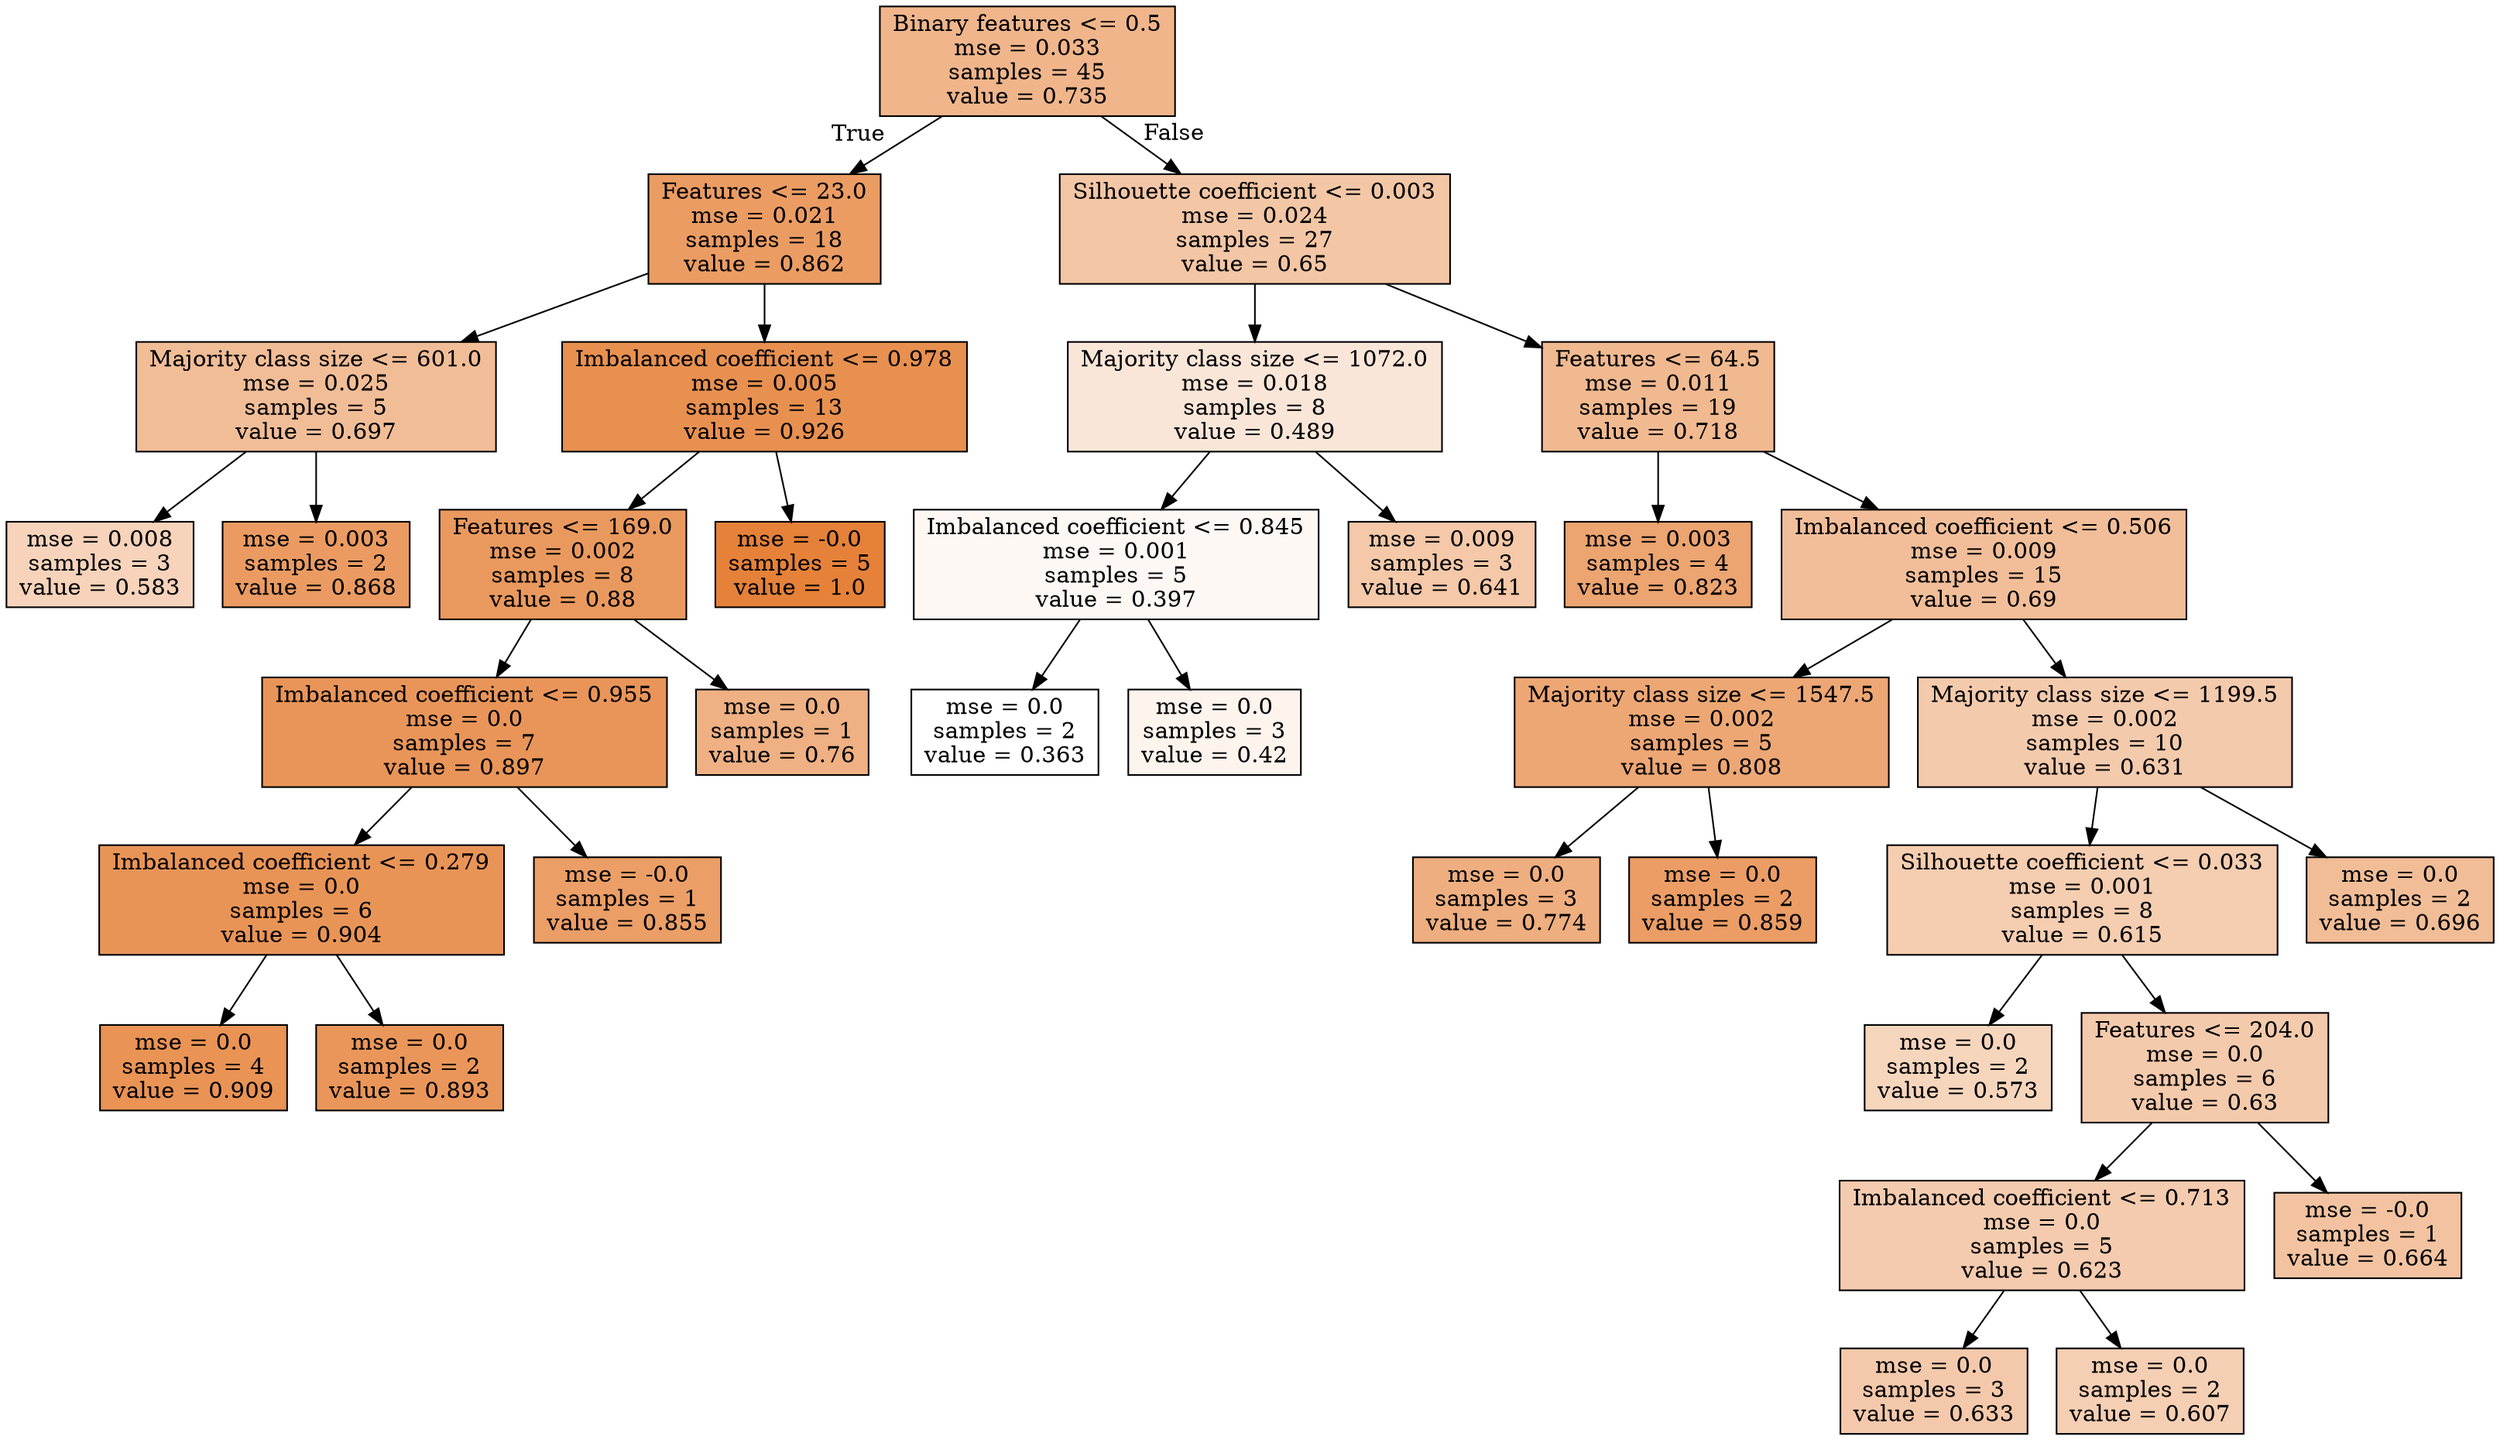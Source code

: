 digraph Tree {
node [shape=box, style="filled", color="black"] ;
0 [label="Binary features <= 0.5\nmse = 0.033\nsamples = 45\nvalue = 0.735", fillcolor="#e5813995"] ;
1 [label="Features <= 23.0\nmse = 0.021\nsamples = 18\nvalue = 0.862", fillcolor="#e58139c8"] ;
0 -> 1 [labeldistance=2.5, labelangle=45, headlabel="True"] ;
2 [label="Majority class size <= 601.0\nmse = 0.025\nsamples = 5\nvalue = 0.697", fillcolor="#e5813986"] ;
1 -> 2 ;
3 [label="mse = 0.008\nsamples = 3\nvalue = 0.583", fillcolor="#e5813958"] ;
2 -> 3 ;
4 [label="mse = 0.003\nsamples = 2\nvalue = 0.868", fillcolor="#e58139ca"] ;
2 -> 4 ;
5 [label="Imbalanced coefficient <= 0.978\nmse = 0.005\nsamples = 13\nvalue = 0.926", fillcolor="#e58139e1"] ;
1 -> 5 ;
6 [label="Features <= 169.0\nmse = 0.002\nsamples = 8\nvalue = 0.88", fillcolor="#e58139cf"] ;
5 -> 6 ;
7 [label="Imbalanced coefficient <= 0.955\nmse = 0.0\nsamples = 7\nvalue = 0.897", fillcolor="#e58139d6"] ;
6 -> 7 ;
8 [label="Imbalanced coefficient <= 0.279\nmse = 0.0\nsamples = 6\nvalue = 0.904", fillcolor="#e58139d8"] ;
7 -> 8 ;
9 [label="mse = 0.0\nsamples = 4\nvalue = 0.909", fillcolor="#e58139db"] ;
8 -> 9 ;
10 [label="mse = 0.0\nsamples = 2\nvalue = 0.893", fillcolor="#e58139d4"] ;
8 -> 10 ;
11 [label="mse = -0.0\nsamples = 1\nvalue = 0.855", fillcolor="#e58139c5"] ;
7 -> 11 ;
12 [label="mse = 0.0\nsamples = 1\nvalue = 0.76", fillcolor="#e581399f"] ;
6 -> 12 ;
13 [label="mse = -0.0\nsamples = 5\nvalue = 1.0", fillcolor="#e58139ff"] ;
5 -> 13 ;
14 [label="Silhouette coefficient <= 0.003\nmse = 0.024\nsamples = 27\nvalue = 0.65", fillcolor="#e5813973"] ;
0 -> 14 [labeldistance=2.5, labelangle=-45, headlabel="False"] ;
15 [label="Majority class size <= 1072.0\nmse = 0.018\nsamples = 8\nvalue = 0.489", fillcolor="#e5813932"] ;
14 -> 15 ;
16 [label="Imbalanced coefficient <= 0.845\nmse = 0.001\nsamples = 5\nvalue = 0.397", fillcolor="#e581390d"] ;
15 -> 16 ;
17 [label="mse = 0.0\nsamples = 2\nvalue = 0.363", fillcolor="#e5813900"] ;
16 -> 17 ;
18 [label="mse = 0.0\nsamples = 3\nvalue = 0.42", fillcolor="#e5813916"] ;
16 -> 18 ;
19 [label="mse = 0.009\nsamples = 3\nvalue = 0.641", fillcolor="#e581396f"] ;
15 -> 19 ;
20 [label="Features <= 64.5\nmse = 0.011\nsamples = 19\nvalue = 0.718", fillcolor="#e581398e"] ;
14 -> 20 ;
21 [label="mse = 0.003\nsamples = 4\nvalue = 0.823", fillcolor="#e58139b8"] ;
20 -> 21 ;
22 [label="Imbalanced coefficient <= 0.506\nmse = 0.009\nsamples = 15\nvalue = 0.69", fillcolor="#e5813983"] ;
20 -> 22 ;
23 [label="Majority class size <= 1547.5\nmse = 0.002\nsamples = 5\nvalue = 0.808", fillcolor="#e58139b2"] ;
22 -> 23 ;
24 [label="mse = 0.0\nsamples = 3\nvalue = 0.774", fillcolor="#e58139a4"] ;
23 -> 24 ;
25 [label="mse = 0.0\nsamples = 2\nvalue = 0.859", fillcolor="#e58139c6"] ;
23 -> 25 ;
26 [label="Majority class size <= 1199.5\nmse = 0.002\nsamples = 10\nvalue = 0.631", fillcolor="#e581396b"] ;
22 -> 26 ;
27 [label="Silhouette coefficient <= 0.033\nmse = 0.001\nsamples = 8\nvalue = 0.615", fillcolor="#e5813965"] ;
26 -> 27 ;
28 [label="mse = 0.0\nsamples = 2\nvalue = 0.573", fillcolor="#e5813954"] ;
27 -> 28 ;
29 [label="Features <= 204.0\nmse = 0.0\nsamples = 6\nvalue = 0.63", fillcolor="#e581396b"] ;
27 -> 29 ;
30 [label="Imbalanced coefficient <= 0.713\nmse = 0.0\nsamples = 5\nvalue = 0.623", fillcolor="#e5813968"] ;
29 -> 30 ;
31 [label="mse = 0.0\nsamples = 3\nvalue = 0.633", fillcolor="#e581396c"] ;
30 -> 31 ;
32 [label="mse = 0.0\nsamples = 2\nvalue = 0.607", fillcolor="#e5813961"] ;
30 -> 32 ;
33 [label="mse = -0.0\nsamples = 1\nvalue = 0.664", fillcolor="#e5813978"] ;
29 -> 33 ;
34 [label="mse = 0.0\nsamples = 2\nvalue = 0.696", fillcolor="#e5813985"] ;
26 -> 34 ;
}